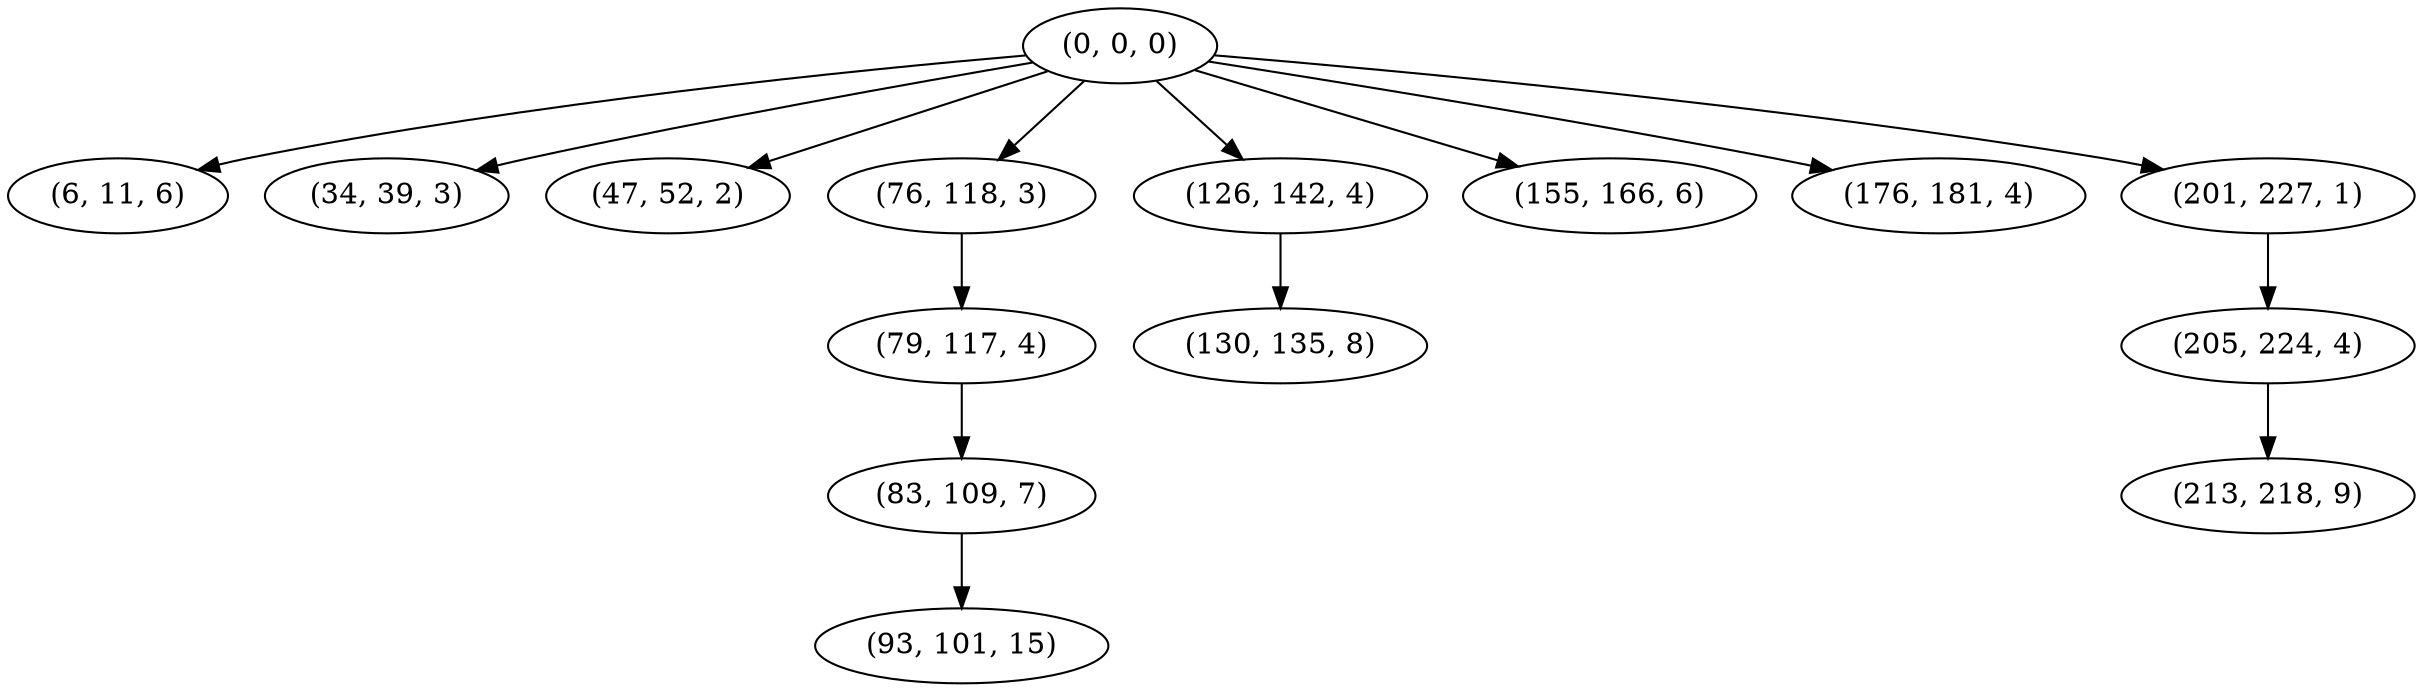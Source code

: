 digraph tree {
    "(0, 0, 0)";
    "(6, 11, 6)";
    "(34, 39, 3)";
    "(47, 52, 2)";
    "(76, 118, 3)";
    "(79, 117, 4)";
    "(83, 109, 7)";
    "(93, 101, 15)";
    "(126, 142, 4)";
    "(130, 135, 8)";
    "(155, 166, 6)";
    "(176, 181, 4)";
    "(201, 227, 1)";
    "(205, 224, 4)";
    "(213, 218, 9)";
    "(0, 0, 0)" -> "(6, 11, 6)";
    "(0, 0, 0)" -> "(34, 39, 3)";
    "(0, 0, 0)" -> "(47, 52, 2)";
    "(0, 0, 0)" -> "(76, 118, 3)";
    "(0, 0, 0)" -> "(126, 142, 4)";
    "(0, 0, 0)" -> "(155, 166, 6)";
    "(0, 0, 0)" -> "(176, 181, 4)";
    "(0, 0, 0)" -> "(201, 227, 1)";
    "(76, 118, 3)" -> "(79, 117, 4)";
    "(79, 117, 4)" -> "(83, 109, 7)";
    "(83, 109, 7)" -> "(93, 101, 15)";
    "(126, 142, 4)" -> "(130, 135, 8)";
    "(201, 227, 1)" -> "(205, 224, 4)";
    "(205, 224, 4)" -> "(213, 218, 9)";
}
